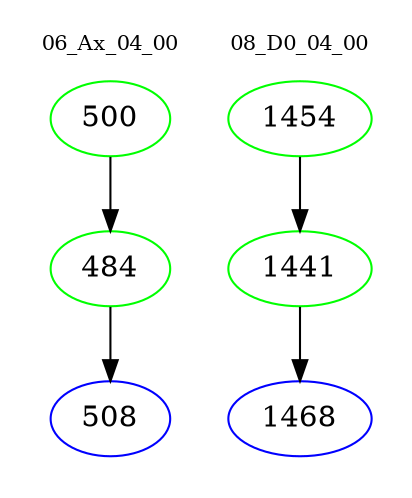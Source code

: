 digraph{
subgraph cluster_0 {
color = white
label = "06_Ax_04_00";
fontsize=10;
T0_500 [label="500", color="green"]
T0_500 -> T0_484 [color="black"]
T0_484 [label="484", color="green"]
T0_484 -> T0_508 [color="black"]
T0_508 [label="508", color="blue"]
}
subgraph cluster_1 {
color = white
label = "08_D0_04_00";
fontsize=10;
T1_1454 [label="1454", color="green"]
T1_1454 -> T1_1441 [color="black"]
T1_1441 [label="1441", color="green"]
T1_1441 -> T1_1468 [color="black"]
T1_1468 [label="1468", color="blue"]
}
}
